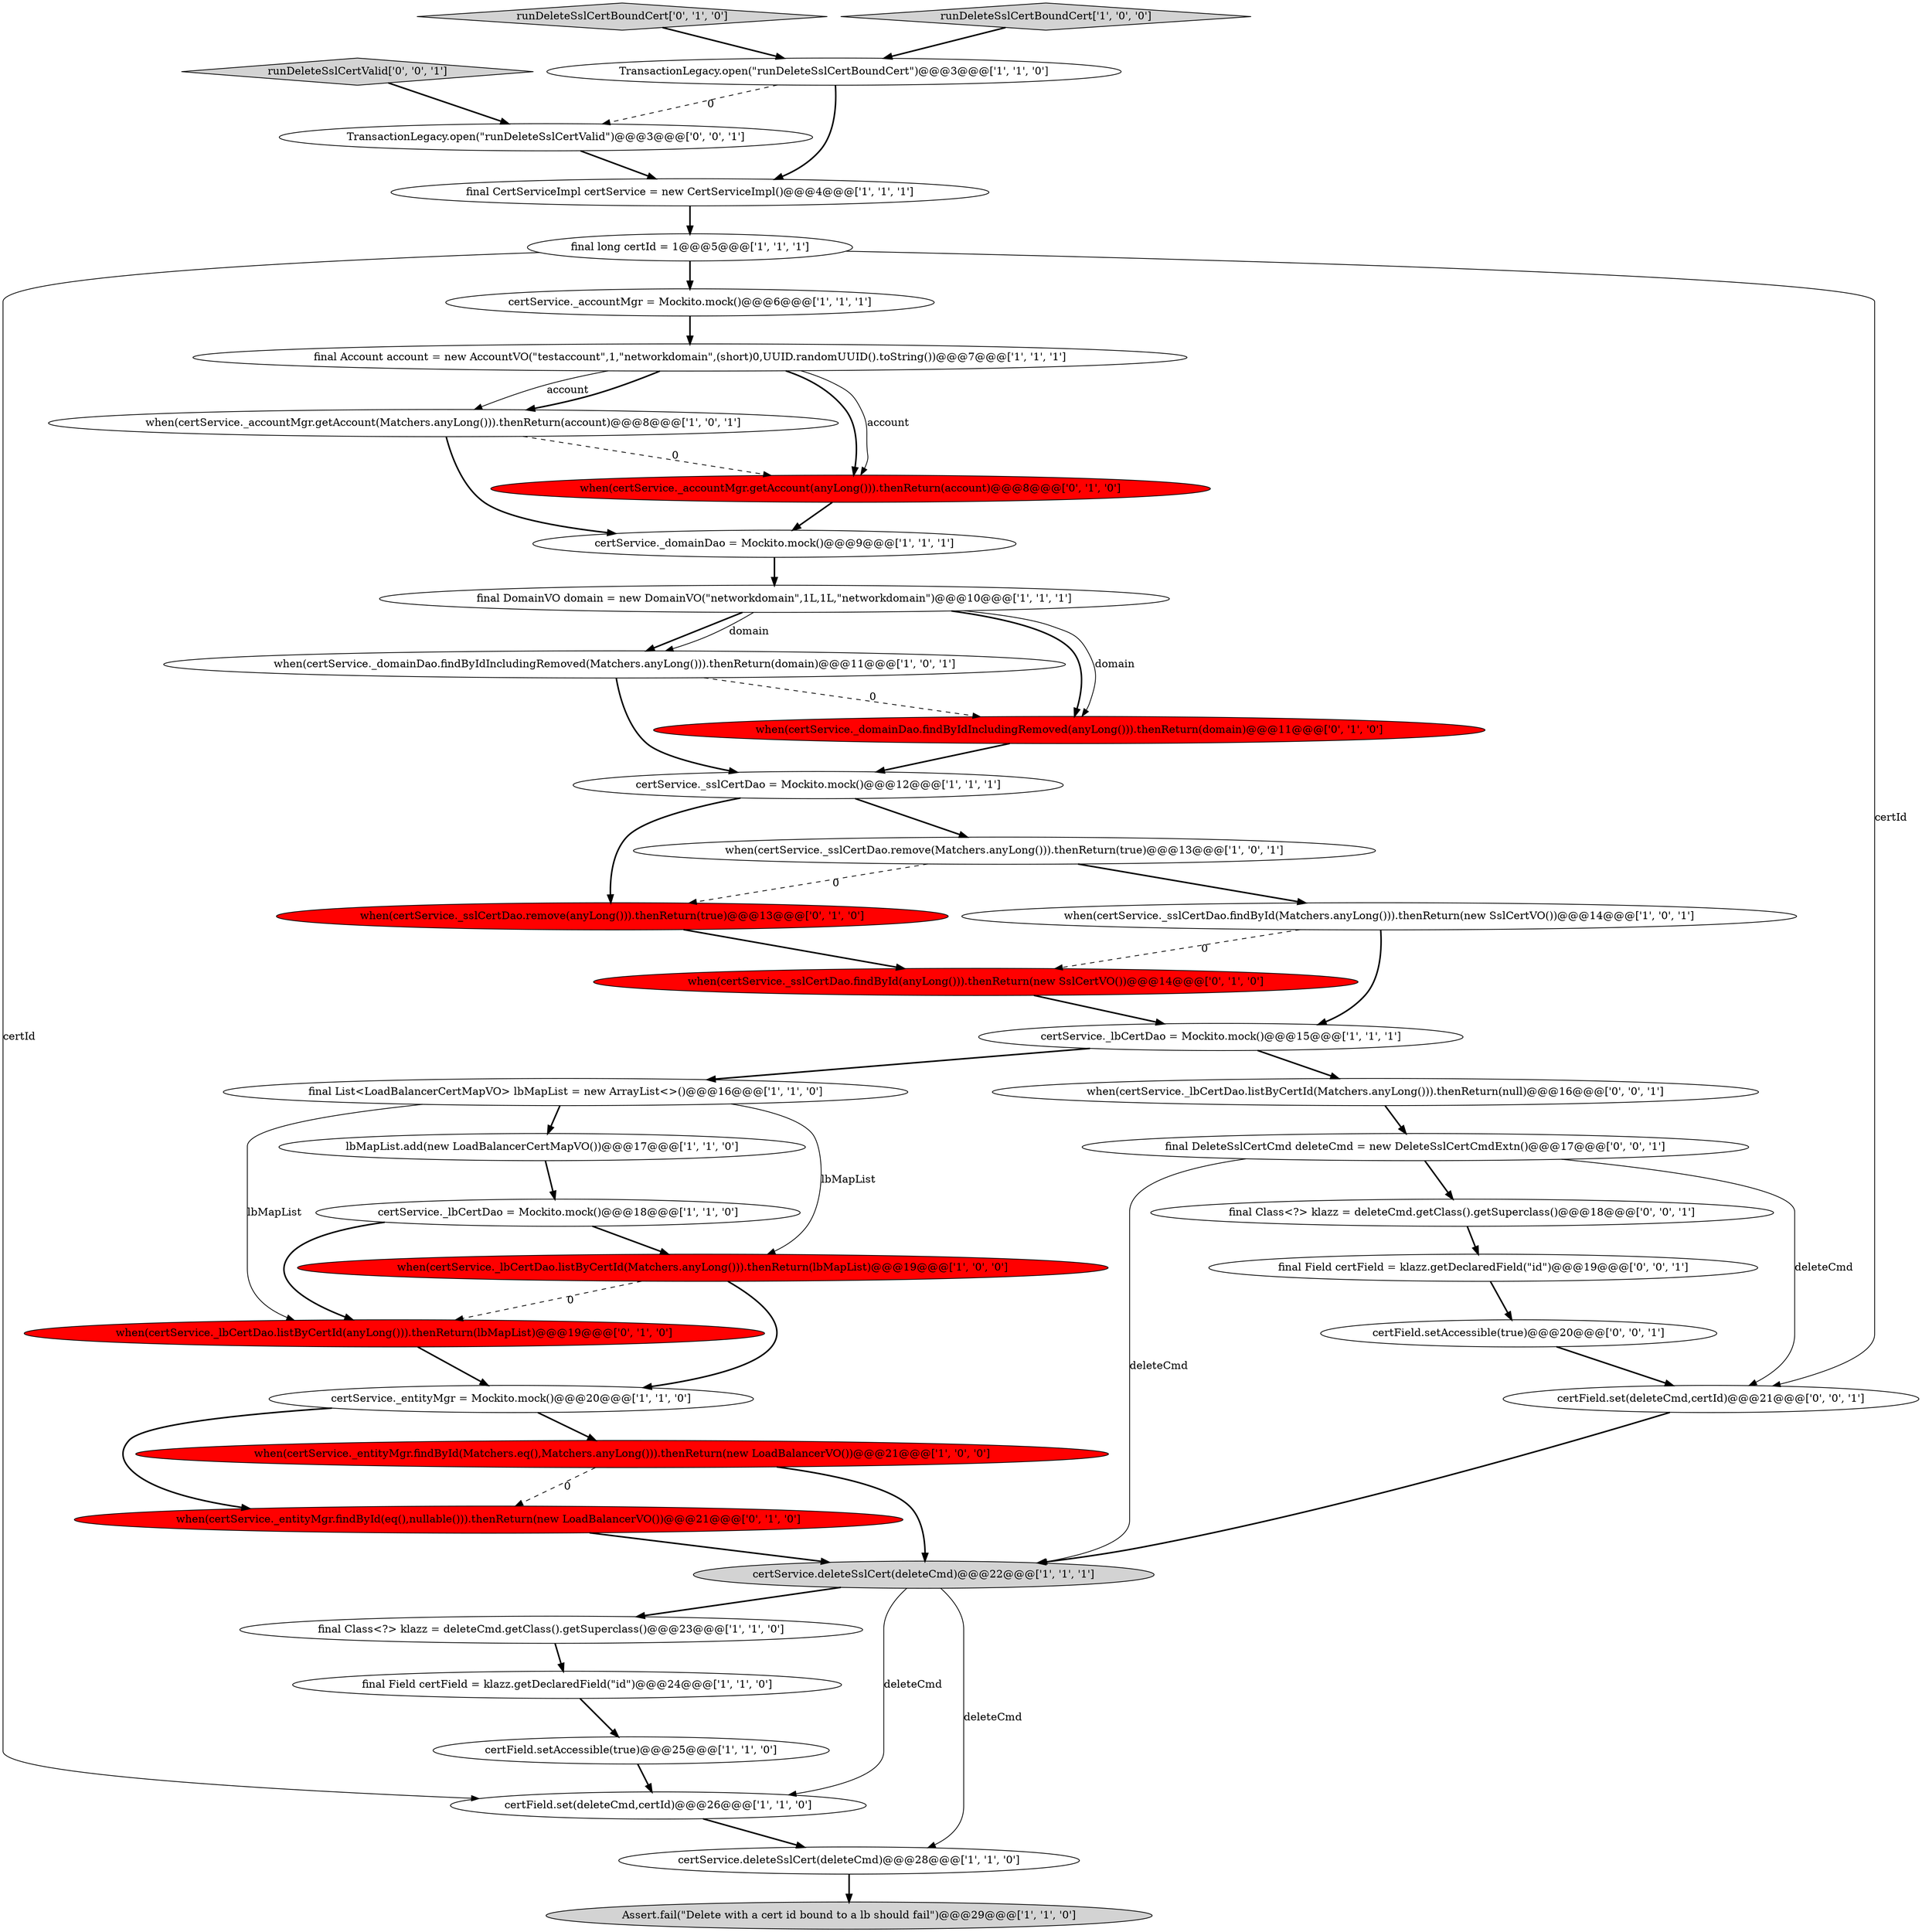 digraph {
4 [style = filled, label = "TransactionLegacy.open(\"runDeleteSslCertBoundCert\")@@@3@@@['1', '1', '0']", fillcolor = white, shape = ellipse image = "AAA0AAABBB1BBB"];
26 [style = filled, label = "certField.setAccessible(true)@@@25@@@['1', '1', '0']", fillcolor = white, shape = ellipse image = "AAA0AAABBB1BBB"];
36 [style = filled, label = "final Field certField = klazz.getDeclaredField(\"id\")@@@19@@@['0', '0', '1']", fillcolor = white, shape = ellipse image = "AAA0AAABBB3BBB"];
28 [style = filled, label = "runDeleteSslCertBoundCert['0', '1', '0']", fillcolor = lightgray, shape = diamond image = "AAA0AAABBB2BBB"];
2 [style = filled, label = "final Class<?> klazz = deleteCmd.getClass().getSuperclass()@@@23@@@['1', '1', '0']", fillcolor = white, shape = ellipse image = "AAA0AAABBB1BBB"];
41 [style = filled, label = "when(certService._lbCertDao.listByCertId(Matchers.anyLong())).thenReturn(null)@@@16@@@['0', '0', '1']", fillcolor = white, shape = ellipse image = "AAA0AAABBB3BBB"];
0 [style = filled, label = "when(certService._domainDao.findByIdIncludingRemoved(Matchers.anyLong())).thenReturn(domain)@@@11@@@['1', '0', '1']", fillcolor = white, shape = ellipse image = "AAA0AAABBB1BBB"];
18 [style = filled, label = "when(certService._lbCertDao.listByCertId(Matchers.anyLong())).thenReturn(lbMapList)@@@19@@@['1', '0', '0']", fillcolor = red, shape = ellipse image = "AAA1AAABBB1BBB"];
25 [style = filled, label = "lbMapList.add(new LoadBalancerCertMapVO())@@@17@@@['1', '1', '0']", fillcolor = white, shape = ellipse image = "AAA0AAABBB1BBB"];
15 [style = filled, label = "final long certId = 1@@@5@@@['1', '1', '1']", fillcolor = white, shape = ellipse image = "AAA0AAABBB1BBB"];
38 [style = filled, label = "final DeleteSslCertCmd deleteCmd = new DeleteSslCertCmdExtn()@@@17@@@['0', '0', '1']", fillcolor = white, shape = ellipse image = "AAA0AAABBB3BBB"];
30 [style = filled, label = "when(certService._sslCertDao.remove(anyLong())).thenReturn(true)@@@13@@@['0', '1', '0']", fillcolor = red, shape = ellipse image = "AAA1AAABBB2BBB"];
34 [style = filled, label = "runDeleteSslCertValid['0', '0', '1']", fillcolor = lightgray, shape = diamond image = "AAA0AAABBB3BBB"];
21 [style = filled, label = "when(certService._sslCertDao.remove(Matchers.anyLong())).thenReturn(true)@@@13@@@['1', '0', '1']", fillcolor = white, shape = ellipse image = "AAA0AAABBB1BBB"];
33 [style = filled, label = "when(certService._sslCertDao.findById(anyLong())).thenReturn(new SslCertVO())@@@14@@@['0', '1', '0']", fillcolor = red, shape = ellipse image = "AAA1AAABBB2BBB"];
17 [style = filled, label = "certService._sslCertDao = Mockito.mock()@@@12@@@['1', '1', '1']", fillcolor = white, shape = ellipse image = "AAA0AAABBB1BBB"];
8 [style = filled, label = "final Field certField = klazz.getDeclaredField(\"id\")@@@24@@@['1', '1', '0']", fillcolor = white, shape = ellipse image = "AAA0AAABBB1BBB"];
40 [style = filled, label = "certField.setAccessible(true)@@@20@@@['0', '0', '1']", fillcolor = white, shape = ellipse image = "AAA0AAABBB3BBB"];
13 [style = filled, label = "final CertServiceImpl certService = new CertServiceImpl()@@@4@@@['1', '1', '1']", fillcolor = white, shape = ellipse image = "AAA0AAABBB1BBB"];
14 [style = filled, label = "when(certService._sslCertDao.findById(Matchers.anyLong())).thenReturn(new SslCertVO())@@@14@@@['1', '0', '1']", fillcolor = white, shape = ellipse image = "AAA0AAABBB1BBB"];
31 [style = filled, label = "when(certService._domainDao.findByIdIncludingRemoved(anyLong())).thenReturn(domain)@@@11@@@['0', '1', '0']", fillcolor = red, shape = ellipse image = "AAA1AAABBB2BBB"];
10 [style = filled, label = "certService._lbCertDao = Mockito.mock()@@@15@@@['1', '1', '1']", fillcolor = white, shape = ellipse image = "AAA0AAABBB1BBB"];
35 [style = filled, label = "final Class<?> klazz = deleteCmd.getClass().getSuperclass()@@@18@@@['0', '0', '1']", fillcolor = white, shape = ellipse image = "AAA0AAABBB3BBB"];
24 [style = filled, label = "certService._domainDao = Mockito.mock()@@@9@@@['1', '1', '1']", fillcolor = white, shape = ellipse image = "AAA0AAABBB1BBB"];
20 [style = filled, label = "certField.set(deleteCmd,certId)@@@26@@@['1', '1', '0']", fillcolor = white, shape = ellipse image = "AAA0AAABBB1BBB"];
1 [style = filled, label = "certService.deleteSslCert(deleteCmd)@@@22@@@['1', '1', '1']", fillcolor = lightgray, shape = ellipse image = "AAA0AAABBB1BBB"];
12 [style = filled, label = "Assert.fail(\"Delete with a cert id bound to a lb should fail\")@@@29@@@['1', '1', '0']", fillcolor = lightgray, shape = ellipse image = "AAA0AAABBB1BBB"];
6 [style = filled, label = "certService._lbCertDao = Mockito.mock()@@@18@@@['1', '1', '0']", fillcolor = white, shape = ellipse image = "AAA0AAABBB1BBB"];
23 [style = filled, label = "certService._accountMgr = Mockito.mock()@@@6@@@['1', '1', '1']", fillcolor = white, shape = ellipse image = "AAA0AAABBB1BBB"];
11 [style = filled, label = "runDeleteSslCertBoundCert['1', '0', '0']", fillcolor = lightgray, shape = diamond image = "AAA0AAABBB1BBB"];
3 [style = filled, label = "final List<LoadBalancerCertMapVO> lbMapList = new ArrayList<>()@@@16@@@['1', '1', '0']", fillcolor = white, shape = ellipse image = "AAA0AAABBB1BBB"];
22 [style = filled, label = "when(certService._entityMgr.findById(Matchers.eq(),Matchers.anyLong())).thenReturn(new LoadBalancerVO())@@@21@@@['1', '0', '0']", fillcolor = red, shape = ellipse image = "AAA1AAABBB1BBB"];
27 [style = filled, label = "when(certService._entityMgr.findById(eq(),nullable())).thenReturn(new LoadBalancerVO())@@@21@@@['0', '1', '0']", fillcolor = red, shape = ellipse image = "AAA1AAABBB2BBB"];
5 [style = filled, label = "final Account account = new AccountVO(\"testaccount\",1,\"networkdomain\",(short)0,UUID.randomUUID().toString())@@@7@@@['1', '1', '1']", fillcolor = white, shape = ellipse image = "AAA0AAABBB1BBB"];
29 [style = filled, label = "when(certService._lbCertDao.listByCertId(anyLong())).thenReturn(lbMapList)@@@19@@@['0', '1', '0']", fillcolor = red, shape = ellipse image = "AAA1AAABBB2BBB"];
37 [style = filled, label = "TransactionLegacy.open(\"runDeleteSslCertValid\")@@@3@@@['0', '0', '1']", fillcolor = white, shape = ellipse image = "AAA0AAABBB3BBB"];
7 [style = filled, label = "certService._entityMgr = Mockito.mock()@@@20@@@['1', '1', '0']", fillcolor = white, shape = ellipse image = "AAA0AAABBB1BBB"];
19 [style = filled, label = "certService.deleteSslCert(deleteCmd)@@@28@@@['1', '1', '0']", fillcolor = white, shape = ellipse image = "AAA0AAABBB1BBB"];
16 [style = filled, label = "when(certService._accountMgr.getAccount(Matchers.anyLong())).thenReturn(account)@@@8@@@['1', '0', '1']", fillcolor = white, shape = ellipse image = "AAA0AAABBB1BBB"];
39 [style = filled, label = "certField.set(deleteCmd,certId)@@@21@@@['0', '0', '1']", fillcolor = white, shape = ellipse image = "AAA0AAABBB3BBB"];
32 [style = filled, label = "when(certService._accountMgr.getAccount(anyLong())).thenReturn(account)@@@8@@@['0', '1', '0']", fillcolor = red, shape = ellipse image = "AAA1AAABBB2BBB"];
9 [style = filled, label = "final DomainVO domain = new DomainVO(\"networkdomain\",1L,1L,\"networkdomain\")@@@10@@@['1', '1', '1']", fillcolor = white, shape = ellipse image = "AAA0AAABBB1BBB"];
15->23 [style = bold, label=""];
27->1 [style = bold, label=""];
36->40 [style = bold, label=""];
16->32 [style = dashed, label="0"];
23->5 [style = bold, label=""];
9->0 [style = bold, label=""];
30->33 [style = bold, label=""];
19->12 [style = bold, label=""];
3->25 [style = bold, label=""];
0->17 [style = bold, label=""];
6->18 [style = bold, label=""];
9->31 [style = bold, label=""];
16->24 [style = bold, label=""];
9->31 [style = solid, label="domain"];
4->13 [style = bold, label=""];
11->4 [style = bold, label=""];
14->10 [style = bold, label=""];
10->3 [style = bold, label=""];
26->20 [style = bold, label=""];
17->30 [style = bold, label=""];
33->10 [style = bold, label=""];
22->27 [style = dashed, label="0"];
25->6 [style = bold, label=""];
10->41 [style = bold, label=""];
9->0 [style = solid, label="domain"];
14->33 [style = dashed, label="0"];
5->16 [style = solid, label="account"];
6->29 [style = bold, label=""];
3->18 [style = solid, label="lbMapList"];
1->19 [style = solid, label="deleteCmd"];
21->30 [style = dashed, label="0"];
5->16 [style = bold, label=""];
5->32 [style = bold, label=""];
5->32 [style = solid, label="account"];
38->39 [style = solid, label="deleteCmd"];
7->22 [style = bold, label=""];
28->4 [style = bold, label=""];
40->39 [style = bold, label=""];
3->29 [style = solid, label="lbMapList"];
34->37 [style = bold, label=""];
15->20 [style = solid, label="certId"];
1->20 [style = solid, label="deleteCmd"];
15->39 [style = solid, label="certId"];
18->29 [style = dashed, label="0"];
0->31 [style = dashed, label="0"];
7->27 [style = bold, label=""];
29->7 [style = bold, label=""];
39->1 [style = bold, label=""];
41->38 [style = bold, label=""];
1->2 [style = bold, label=""];
13->15 [style = bold, label=""];
22->1 [style = bold, label=""];
31->17 [style = bold, label=""];
35->36 [style = bold, label=""];
18->7 [style = bold, label=""];
20->19 [style = bold, label=""];
37->13 [style = bold, label=""];
38->35 [style = bold, label=""];
32->24 [style = bold, label=""];
38->1 [style = solid, label="deleteCmd"];
17->21 [style = bold, label=""];
4->37 [style = dashed, label="0"];
24->9 [style = bold, label=""];
2->8 [style = bold, label=""];
21->14 [style = bold, label=""];
8->26 [style = bold, label=""];
}
